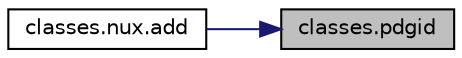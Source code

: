 digraph "classes.pdgid"
{
 // INTERACTIVE_SVG=YES
 // LATEX_PDF_SIZE
  edge [fontname="Helvetica",fontsize="10",labelfontname="Helvetica",labelfontsize="10"];
  node [fontname="Helvetica",fontsize="10",shape=record];
  rankdir="RL";
  Node1 [label="classes.pdgid",height=0.2,width=0.4,color="black", fillcolor="grey75", style="filled", fontcolor="black",tooltip=" "];
  Node1 -> Node2 [dir="back",color="midnightblue",fontsize="10",style="solid",fontname="Helvetica"];
  Node2 [label="classes.nux.add",height=0.2,width=0.4,color="black", fillcolor="white", style="filled",URL="$classclasses_1_1nux.html#a321f3be4ecbc7a9edb10a326d74d7523",tooltip=" "];
}
